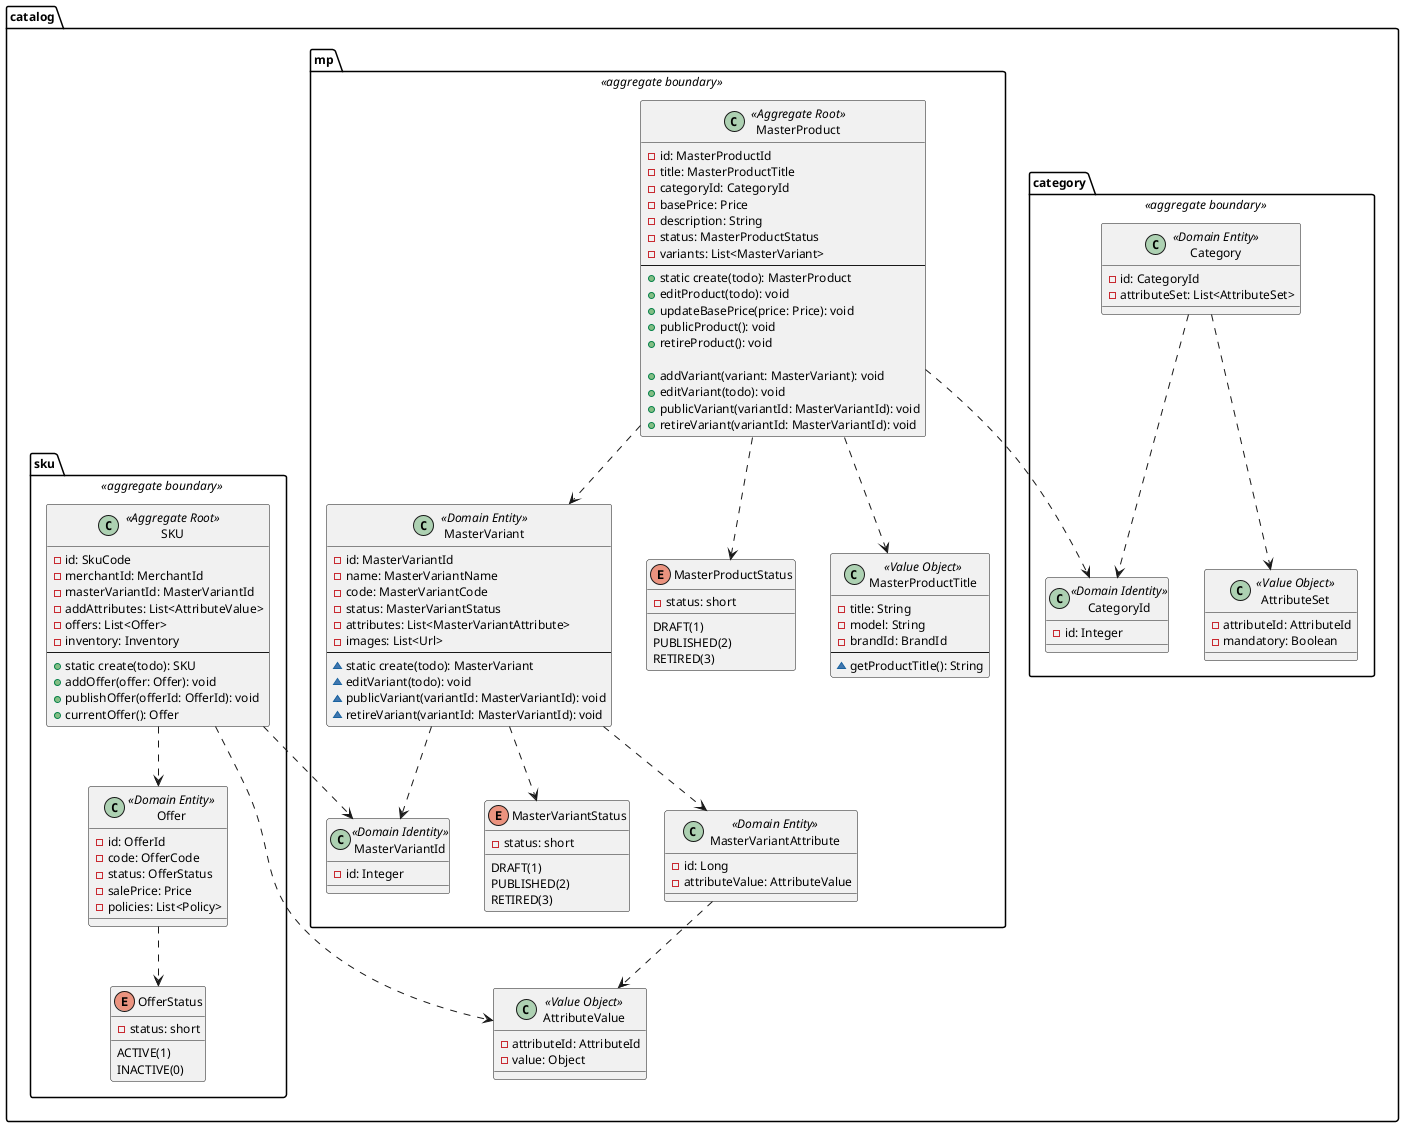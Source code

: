 @startuml
skinparam defaultFontName Arial
skinparam defaultFontSize 12

package "catalog" {
    package "mp" <<aggregate boundary>> {
        class MasterProduct <<Aggregate Root>> {
            - id: MasterProductId
            - title: MasterProductTitle
            - categoryId: CategoryId
            - basePrice: Price
            - description: String
            - status: MasterProductStatus
            - variants: List<MasterVariant>
            --
            + static create(todo): MasterProduct
            + editProduct(todo): void
            + updateBasePrice(price: Price): void
            + publicProduct(): void
            + retireProduct(): void

            + addVariant(variant: MasterVariant): void
            + editVariant(todo): void
            + publicVariant(variantId: MasterVariantId): void
            + retireVariant(variantId: MasterVariantId): void
        }
        MasterProduct ..> MasterVariant
        MasterProduct ..> MasterProductStatus
        MasterProduct ..> MasterProductTitle


        enum MasterProductStatus {
            - status: short
            DRAFT(1)
            PUBLISHED(2)
            RETIRED(3)
        }
        class MasterProductTitle <<Value Object>> {
            - title: String
            - model: String
            - brandId: BrandId
            --
            ~ getProductTitle(): String
        }

        class MasterVariant <<Domain Entity>> {
            - id: MasterVariantId
            - name: MasterVariantName
            - code: MasterVariantCode
            - status: MasterVariantStatus
            - attributes: List<MasterVariantAttribute>
            - images: List<Url>
            --
            ~ static create(todo): MasterVariant
            ~ editVariant(todo): void
            ~ publicVariant(variantId: MasterVariantId): void
            ~ retireVariant(variantId: MasterVariantId): void
        }
        MasterVariant ..> MasterVariantId
        MasterVariant ..> MasterVariantStatus
        MasterVariant ..> MasterVariantAttribute

        class MasterVariantId <<Domain Identity>> {
            - id: Integer
        }
        class MasterVariantAttribute <<Domain Entity>> {
            - id: Long
            - attributeValue: AttributeValue
        }

        enum MasterVariantStatus {
            - status: short
            DRAFT(1)
            PUBLISHED(2)
            RETIRED(3)
        }
    }
    MasterVariantAttribute ..> AttributeValue

package "category" <<aggregate boundary>> {
    class Category <<Domain Entity>> {
        - id: CategoryId
        - attributeSet: List<AttributeSet>
    }
    Category ..> CategoryId
    Category ..> AttributeSet

    class AttributeSet <<Value Object>> {
        - attributeId: AttributeId
        - mandatory: Boolean
    }

    class CategoryId <<Domain Identity>> {
        - id: Integer
    }
}
MasterProduct ..> CategoryId

package "sku" <<aggregate boundary>> {
    class SKU <<Aggregate Root>> {
        - id: SkuCode
        - merchantId: MerchantId
        - masterVariantId: MasterVariantId
        - addAttributes: List<AttributeValue>
        - offers: List<Offer>
        - inventory: Inventory
        --
        + static create(todo): SKU
        + addOffer(offer: Offer): void
        + publishOffer(offerId: OfferId): void
        + currentOffer(): Offer
    }
    SKU ..> Offer
    SKU ..> MasterVariantId
    SKU ..> AttributeValue

    class Offer <<Domain Entity>> {
        - id: OfferId
        - code: OfferCode
        - status: OfferStatus
        - salePrice: Price
        - policies: List<Policy>
    }
    Offer ..> OfferStatus

    enum OfferStatus {
        - status: short
        ACTIVE(1)
        INACTIVE(0)
    }
}

    class AttributeValue <<Value Object>> {
         - attributeId: AttributeId
         - value: Object
    }
}

@enduml
